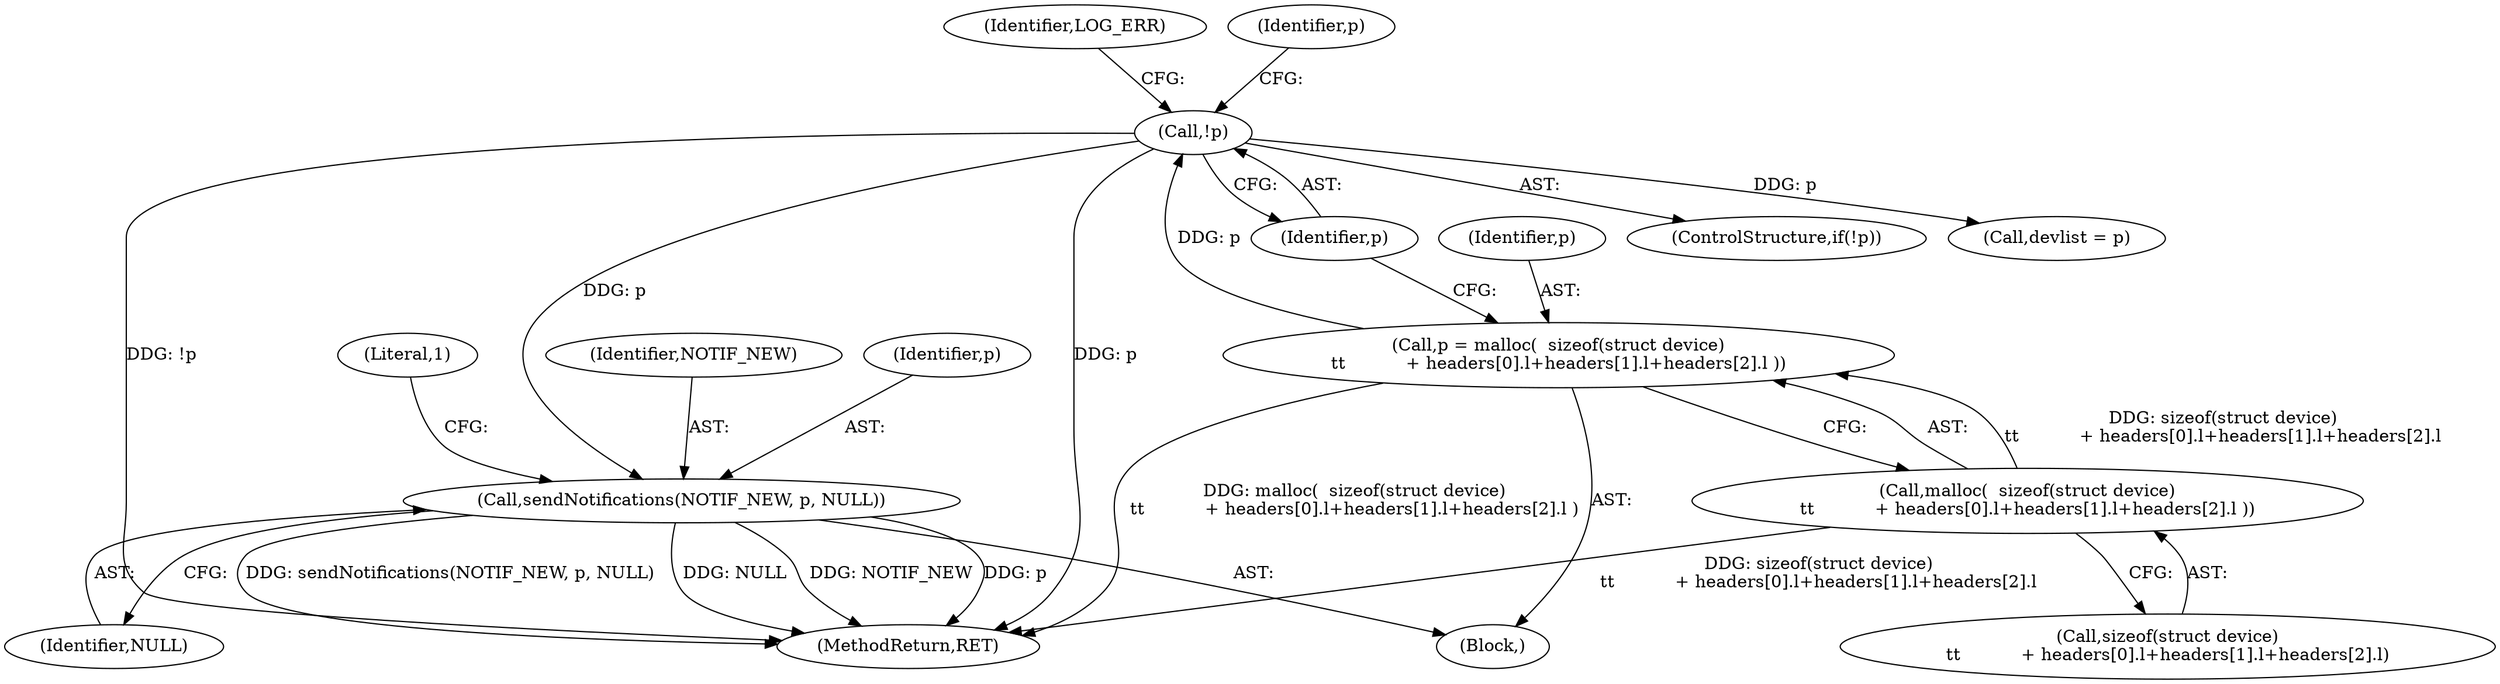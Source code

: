 digraph "0_miniupnp_cd506a67e174a45c6a202eff182a712955ed6d6f@API" {
"1000438" [label="(Call,sendNotifications(NOTIF_NEW, p, NULL))"];
"1000360" [label="(Call,!p)"];
"1000336" [label="(Call,p = malloc(  sizeof(struct device)\n\t\t           + headers[0].l+headers[1].l+headers[2].l ))"];
"1000338" [label="(Call,malloc(  sizeof(struct device)\n\t\t           + headers[0].l+headers[1].l+headers[2].l ))"];
"1000441" [label="(Identifier,NULL)"];
"1000439" [label="(Identifier,NOTIF_NEW)"];
"1000444" [label="(MethodReturn,RET)"];
"1000364" [label="(Identifier,LOG_ERR)"];
"1000438" [label="(Call,sendNotifications(NOTIF_NEW, p, NULL))"];
"1000338" [label="(Call,malloc(  sizeof(struct device)\n\t\t           + headers[0].l+headers[1].l+headers[2].l ))"];
"1000440" [label="(Identifier,p)"];
"1000333" [label="(Block,)"];
"1000443" [label="(Literal,1)"];
"1000361" [label="(Identifier,p)"];
"1000339" [label="(Call,sizeof(struct device)\n\t\t           + headers[0].l+headers[1].l+headers[2].l)"];
"1000336" [label="(Call,p = malloc(  sizeof(struct device)\n\t\t           + headers[0].l+headers[1].l+headers[2].l ))"];
"1000359" [label="(ControlStructure,if(!p))"];
"1000337" [label="(Identifier,p)"];
"1000435" [label="(Call,devlist = p)"];
"1000371" [label="(Identifier,p)"];
"1000360" [label="(Call,!p)"];
"1000438" -> "1000333"  [label="AST: "];
"1000438" -> "1000441"  [label="CFG: "];
"1000439" -> "1000438"  [label="AST: "];
"1000440" -> "1000438"  [label="AST: "];
"1000441" -> "1000438"  [label="AST: "];
"1000443" -> "1000438"  [label="CFG: "];
"1000438" -> "1000444"  [label="DDG: p"];
"1000438" -> "1000444"  [label="DDG: sendNotifications(NOTIF_NEW, p, NULL)"];
"1000438" -> "1000444"  [label="DDG: NULL"];
"1000438" -> "1000444"  [label="DDG: NOTIF_NEW"];
"1000360" -> "1000438"  [label="DDG: p"];
"1000360" -> "1000359"  [label="AST: "];
"1000360" -> "1000361"  [label="CFG: "];
"1000361" -> "1000360"  [label="AST: "];
"1000364" -> "1000360"  [label="CFG: "];
"1000371" -> "1000360"  [label="CFG: "];
"1000360" -> "1000444"  [label="DDG: p"];
"1000360" -> "1000444"  [label="DDG: !p"];
"1000336" -> "1000360"  [label="DDG: p"];
"1000360" -> "1000435"  [label="DDG: p"];
"1000336" -> "1000333"  [label="AST: "];
"1000336" -> "1000338"  [label="CFG: "];
"1000337" -> "1000336"  [label="AST: "];
"1000338" -> "1000336"  [label="AST: "];
"1000361" -> "1000336"  [label="CFG: "];
"1000336" -> "1000444"  [label="DDG: malloc(  sizeof(struct device)\n\t\t           + headers[0].l+headers[1].l+headers[2].l )"];
"1000338" -> "1000336"  [label="DDG: sizeof(struct device)\n\t\t           + headers[0].l+headers[1].l+headers[2].l"];
"1000338" -> "1000339"  [label="CFG: "];
"1000339" -> "1000338"  [label="AST: "];
"1000338" -> "1000444"  [label="DDG: sizeof(struct device)\n\t\t           + headers[0].l+headers[1].l+headers[2].l"];
}
